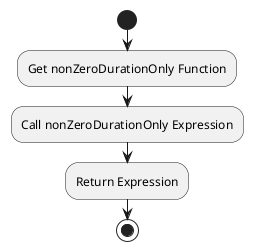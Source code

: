 @startuml
start
:Get nonZeroDurationOnly Function;
:Call nonZeroDurationOnly Expression;
:Return Expression;
stop
@enduml